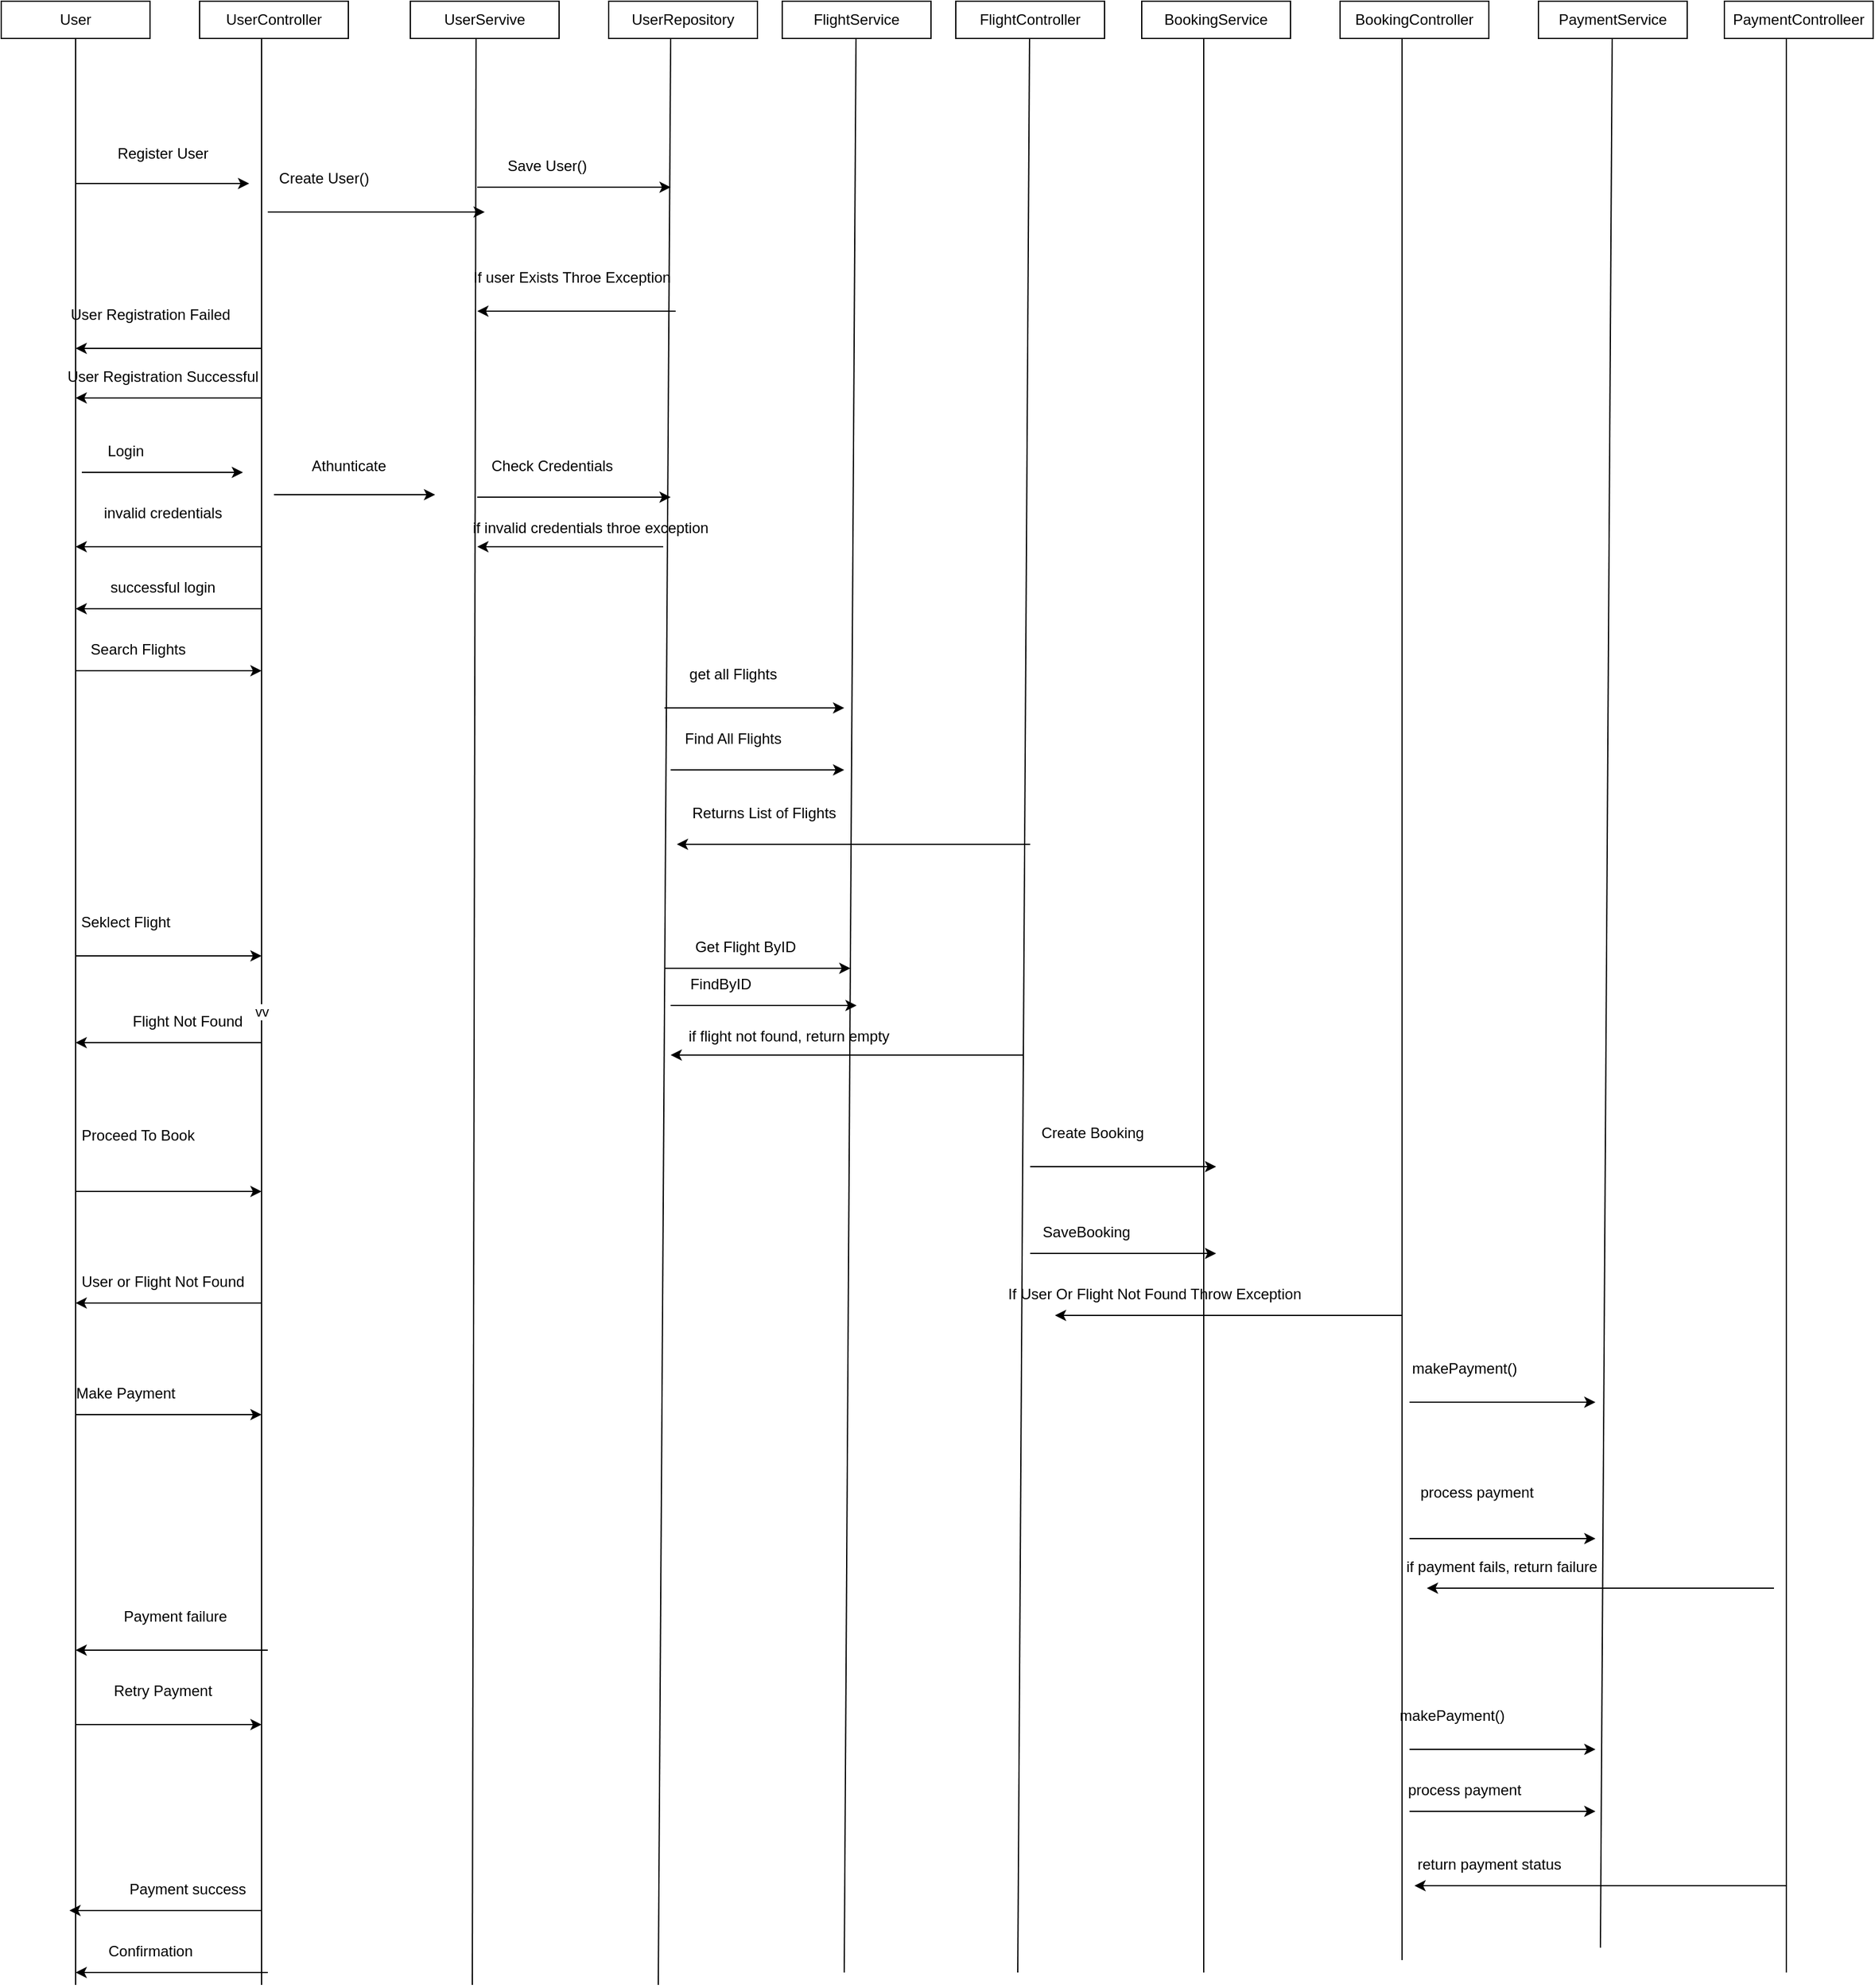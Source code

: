 <mxfile version="24.6.3" type="device">
  <diagram name="Page-1" id="tT5Ipw2HwErVwvldb5kj">
    <mxGraphModel dx="1290" dy="1691" grid="1" gridSize="10" guides="1" tooltips="1" connect="1" arrows="1" fold="1" page="1" pageScale="1" pageWidth="827" pageHeight="1169" math="0" shadow="0">
      <root>
        <mxCell id="0" />
        <mxCell id="1" parent="0" />
        <mxCell id="feQ73xQbz-p39PmRA1JL-1" value="User" style="rounded=0;whiteSpace=wrap;html=1;" vertex="1" parent="1">
          <mxGeometry x="30" y="-680" width="120" height="30" as="geometry" />
        </mxCell>
        <mxCell id="feQ73xQbz-p39PmRA1JL-2" value="UserController" style="rounded=0;whiteSpace=wrap;html=1;" vertex="1" parent="1">
          <mxGeometry x="190" y="-680" width="120" height="30" as="geometry" />
        </mxCell>
        <mxCell id="feQ73xQbz-p39PmRA1JL-3" value="UserServive" style="rounded=0;whiteSpace=wrap;html=1;" vertex="1" parent="1">
          <mxGeometry x="360" y="-680" width="120" height="30" as="geometry" />
        </mxCell>
        <mxCell id="feQ73xQbz-p39PmRA1JL-4" value="UserRepository" style="rounded=0;whiteSpace=wrap;html=1;" vertex="1" parent="1">
          <mxGeometry x="520" y="-680" width="120" height="30" as="geometry" />
        </mxCell>
        <mxCell id="feQ73xQbz-p39PmRA1JL-5" value="FlightService" style="rounded=0;whiteSpace=wrap;html=1;" vertex="1" parent="1">
          <mxGeometry x="660" y="-680" width="120" height="30" as="geometry" />
        </mxCell>
        <mxCell id="feQ73xQbz-p39PmRA1JL-6" value="FlightController" style="rounded=0;whiteSpace=wrap;html=1;" vertex="1" parent="1">
          <mxGeometry x="800" y="-680" width="120" height="30" as="geometry" />
        </mxCell>
        <mxCell id="feQ73xQbz-p39PmRA1JL-7" value="" style="endArrow=none;html=1;rounded=0;entryX=0.5;entryY=1;entryDx=0;entryDy=0;" edge="1" parent="1" target="feQ73xQbz-p39PmRA1JL-1">
          <mxGeometry width="50" height="50" relative="1" as="geometry">
            <mxPoint x="90" y="920" as="sourcePoint" />
            <mxPoint x="90" y="-580" as="targetPoint" />
          </mxGeometry>
        </mxCell>
        <mxCell id="feQ73xQbz-p39PmRA1JL-8" value="" style="endArrow=none;html=1;rounded=0;entryX=0.5;entryY=1;entryDx=0;entryDy=0;" edge="1" parent="1">
          <mxGeometry width="50" height="50" relative="1" as="geometry">
            <mxPoint x="560" y="920" as="sourcePoint" />
            <mxPoint x="570" y="-650" as="targetPoint" />
          </mxGeometry>
        </mxCell>
        <mxCell id="feQ73xQbz-p39PmRA1JL-9" value="" style="endArrow=none;html=1;rounded=0;entryX=0.5;entryY=1;entryDx=0;entryDy=0;" edge="1" parent="1">
          <mxGeometry width="50" height="50" relative="1" as="geometry">
            <mxPoint x="410" y="920" as="sourcePoint" />
            <mxPoint x="413" y="-650" as="targetPoint" />
          </mxGeometry>
        </mxCell>
        <mxCell id="feQ73xQbz-p39PmRA1JL-10" value="vv&lt;span style=&quot;color: rgba(0, 0, 0, 0); font-family: monospace; font-size: 0px; text-align: start; background-color: rgb(251, 251, 251);&quot;&gt;%3CmxGraphModel%3E%3Croot%3E%3CmxCell%20id%3D%220%22%2F%3E%3CmxCell%20id%3D%221%22%20parent%3D%220%22%2F%3E%3CmxCell%20id%3D%222%22%20value%3D%22%22%20style%3D%22endArrow%3Dnone%3Bhtml%3D1%3Brounded%3D0%3BentryX%3D0.5%3BentryY%3D1%3BentryDx%3D0%3BentryDy%3D0%3B%22%20edge%3D%221%22%20parent%3D%221%22%3E%3CmxGeometry%20width%3D%2250%22%20height%3D%2250%22%20relative%3D%221%22%20as%3D%22geometry%22%3E%3CmxPoint%20x%3D%2290%22%20y%3D%2216.8%22%20as%3D%22sourcePoint%22%2F%3E%3CmxPoint%20x%3D%2290%22%20y%3D%22-650%22%20as%3D%22targetPoint%22%2F%3E%3C%2FmxGeometry%3E%3C%2FmxCell%3E%3C%2Froot%3E%3C%2FmxGraphModel%3E&lt;/span&gt;&lt;span style=&quot;color: rgba(0, 0, 0, 0); font-family: monospace; font-size: 0px; text-align: start; background-color: rgb(251, 251, 251);&quot;&gt;%3CmxGraphModel%3E%3Croot%3E%3CmxCell%20id%3D%220%22%2F%3E%3CmxCell%20id%3D%221%22%20parent%3D%220%22%2F%3E%3CmxCell%20id%3D%222%22%20value%3D%22%22%20style%3D%22endArrow%3Dnone%3Bhtml%3D1%3Brounded%3D0%3BentryX%3D0.5%3BentryY%3D1%3BentryDx%3D0%3BentryDy%3D0%3B%22%20edge%3D%221%22%20parent%3D%221%22%3E%3CmxGeometry%20width%3D%2250%22%20height%3D%2250%22%20relative%3D%221%22%20as%3D%22geometry%22%3E%3CmxPoint%20x%3D%2290%22%20y%3D%2216.8%22%20as%3D%22sourcePoint%22%2F%3E%3CmxPoint%20x%3D%2290%22%20y%3D%22-650%22%20as%3D%22targetPoint%22%2F%3E%3C%2FmxGeometry%3E%3C%2FmxCell%3E%3C%2Froot%3E%3C%2FmxGraphModel%3E&lt;/span&gt;&lt;span style=&quot;color: rgba(0, 0, 0, 0); font-family: monospace; font-size: 0px; text-align: start; background-color: rgb(251, 251, 251);&quot;&gt;%3CmxGraphModel%3E%3Croot%3E%3CmxCell%20id%3D%220%22%2F%3E%3CmxCell%20id%3D%221%22%20parent%3D%220%22%2F%3E%3CmxCell%20id%3D%222%22%20value%3D%22%22%20style%3D%22endArrow%3Dnone%3Bhtml%3D1%3Brounded%3D0%3BentryX%3D0.5%3BentryY%3D1%3BentryDx%3D0%3BentryDy%3D0%3B%22%20edge%3D%221%22%20parent%3D%221%22%3E%3CmxGeometry%20width%3D%2250%22%20height%3D%2250%22%20relative%3D%221%22%20as%3D%22geometry%22%3E%3CmxPoint%20x%3D%2290%22%20y%3D%2216.8%22%20as%3D%22sourcePoint%22%2F%3E%3CmxPoint%20x%3D%2290%22%20y%3D%22-650%22%20as%3D%22targetPoint%22%2F%3E%3C%2FmxGeometry%3E%3C%2FmxCell%3E%3C%2Froot%3E%3C%2FmxGraphModel%3E&lt;/span&gt;&lt;span style=&quot;color: rgba(0, 0, 0, 0); font-family: monospace; font-size: 0px; text-align: start; background-color: rgb(251, 251, 251);&quot;&gt;%3CmxGraphModel%3E%3Croot%3E%3CmxCell%20id%3D%220%22%2F%3E%3CmxCell%20id%3D%221%22%20parent%3D%220%22%2F%3E%3CmxCell%20id%3D%222%22%20value%3D%22%22%20style%3D%22endArrow%3Dnone%3Bhtml%3D1%3Brounded%3D0%3BentryX%3D0.5%3BentryY%3D1%3BentryDx%3D0%3BentryDy%3D0%3B%22%20edge%3D%221%22%20parent%3D%221%22%3E%3CmxGeometry%20width%3D%2250%22%20height%3D%2250%22%20relative%3D%221%22%20as%3D%22geometry%22%3E%3CmxPoint%20x%3D%2290%22%20y%3D%2216.8%22%20as%3D%22sourcePoint%22%2F%3E%3CmxPoint%20x%3D%2290%22%20y%3D%22-650%22%20as%3D%22targetPoint%22%2F%3E%3C%2FmxGeometry%3E%3C%2FmxCell%3E%3C%2Froot%3E%3C%2FmxGraphModel%3E&lt;/span&gt;&lt;span style=&quot;color: rgba(0, 0, 0, 0); font-family: monospace; font-size: 0px; text-align: start; background-color: rgb(251, 251, 251);&quot;&gt;%3CmxGraphModel%3E%3Croot%3E%3CmxCell%20id%3D%220%22%2F%3E%3CmxCell%20id%3D%221%22%20parent%3D%220%22%2F%3E%3CmxCell%20id%3D%222%22%20value%3D%22%22%20style%3D%22endArrow%3Dnone%3Bhtml%3D1%3Brounded%3D0%3BentryX%3D0.5%3BentryY%3D1%3BentryDx%3D0%3BentryDy%3D0%3B%22%20edge%3D%221%22%20parent%3D%221%22%3E%3CmxGeometry%20width%3D%2250%22%20height%3D%2250%22%20relative%3D%221%22%20as%3D%22geometry%22%3E%3CmxPoint%20x%3D%2290%22%20y%3D%2216.8%22%20as%3D%22sourcePoint%22%2F%3E%3CmxPoint%20x%3D%2290%22%20y%3D%22-650%22%20as%3D%22targetPoint%22%2F%3E%3C%2FmxGeometry%3E%3C%2FmxCell%3E%3C%2Froot%3E%3C%2FmxGraphModel%3E&lt;/span&gt;" style="endArrow=none;html=1;rounded=0;entryX=0.5;entryY=1;entryDx=0;entryDy=0;" edge="1" parent="1">
          <mxGeometry width="50" height="50" relative="1" as="geometry">
            <mxPoint x="240" y="920" as="sourcePoint" />
            <mxPoint x="240" y="-650" as="targetPoint" />
          </mxGeometry>
        </mxCell>
        <mxCell id="feQ73xQbz-p39PmRA1JL-11" value="" style="endArrow=none;html=1;rounded=0;entryX=0.5;entryY=1;entryDx=0;entryDy=0;" edge="1" parent="1">
          <mxGeometry width="50" height="50" relative="1" as="geometry">
            <mxPoint x="850" y="910" as="sourcePoint" />
            <mxPoint x="859.5" y="-650" as="targetPoint" />
          </mxGeometry>
        </mxCell>
        <mxCell id="feQ73xQbz-p39PmRA1JL-12" value="" style="endArrow=none;html=1;rounded=0;entryX=0.5;entryY=1;entryDx=0;entryDy=0;" edge="1" parent="1">
          <mxGeometry width="50" height="50" relative="1" as="geometry">
            <mxPoint x="710" y="910" as="sourcePoint" />
            <mxPoint x="719.5" y="-650" as="targetPoint" />
          </mxGeometry>
        </mxCell>
        <mxCell id="feQ73xQbz-p39PmRA1JL-13" value="" style="endArrow=classic;html=1;rounded=0;" edge="1" parent="1">
          <mxGeometry width="50" height="50" relative="1" as="geometry">
            <mxPoint x="95" y="-300" as="sourcePoint" />
            <mxPoint x="225" y="-300" as="targetPoint" />
          </mxGeometry>
        </mxCell>
        <mxCell id="feQ73xQbz-p39PmRA1JL-14" value="" style="endArrow=classic;html=1;rounded=0;" edge="1" parent="1">
          <mxGeometry width="50" height="50" relative="1" as="geometry">
            <mxPoint x="90" y="-533" as="sourcePoint" />
            <mxPoint x="230" y="-533" as="targetPoint" />
          </mxGeometry>
        </mxCell>
        <mxCell id="feQ73xQbz-p39PmRA1JL-15" value="" style="endArrow=classic;html=1;rounded=0;" edge="1" parent="1">
          <mxGeometry width="50" height="50" relative="1" as="geometry">
            <mxPoint x="414" y="-530" as="sourcePoint" />
            <mxPoint x="570" y="-530" as="targetPoint" />
          </mxGeometry>
        </mxCell>
        <mxCell id="feQ73xQbz-p39PmRA1JL-16" value="" style="endArrow=classic;html=1;rounded=0;" edge="1" parent="1">
          <mxGeometry width="50" height="50" relative="1" as="geometry">
            <mxPoint x="565" y="-110" as="sourcePoint" />
            <mxPoint x="710" y="-110" as="targetPoint" />
          </mxGeometry>
        </mxCell>
        <mxCell id="feQ73xQbz-p39PmRA1JL-17" value="" style="endArrow=classic;html=1;rounded=0;" edge="1" parent="1">
          <mxGeometry width="50" height="50" relative="1" as="geometry">
            <mxPoint x="90" y="90" as="sourcePoint" />
            <mxPoint x="240" y="90" as="targetPoint" />
          </mxGeometry>
        </mxCell>
        <mxCell id="feQ73xQbz-p39PmRA1JL-18" value="" style="endArrow=classic;html=1;rounded=0;" edge="1" parent="1">
          <mxGeometry width="50" height="50" relative="1" as="geometry">
            <mxPoint x="245" y="-510" as="sourcePoint" />
            <mxPoint x="420" y="-510" as="targetPoint" />
          </mxGeometry>
        </mxCell>
        <mxCell id="feQ73xQbz-p39PmRA1JL-19" value="" style="endArrow=classic;html=1;rounded=0;" edge="1" parent="1">
          <mxGeometry width="50" height="50" relative="1" as="geometry">
            <mxPoint x="90" y="-140" as="sourcePoint" />
            <mxPoint x="240" y="-140" as="targetPoint" />
          </mxGeometry>
        </mxCell>
        <mxCell id="feQ73xQbz-p39PmRA1JL-21" value="" style="endArrow=classic;html=1;rounded=0;" edge="1" parent="1">
          <mxGeometry width="50" height="50" relative="1" as="geometry">
            <mxPoint x="250" y="-282" as="sourcePoint" />
            <mxPoint x="380" y="-282" as="targetPoint" />
          </mxGeometry>
        </mxCell>
        <mxCell id="feQ73xQbz-p39PmRA1JL-22" value="" style="endArrow=classic;html=1;rounded=0;" edge="1" parent="1">
          <mxGeometry width="50" height="50" relative="1" as="geometry">
            <mxPoint x="574" y="-430" as="sourcePoint" />
            <mxPoint x="414" y="-430" as="targetPoint" />
          </mxGeometry>
        </mxCell>
        <mxCell id="feQ73xQbz-p39PmRA1JL-23" value="" style="endArrow=classic;html=1;rounded=0;" edge="1" parent="1">
          <mxGeometry width="50" height="50" relative="1" as="geometry">
            <mxPoint x="564" y="-240" as="sourcePoint" />
            <mxPoint x="414" y="-240" as="targetPoint" />
          </mxGeometry>
        </mxCell>
        <mxCell id="feQ73xQbz-p39PmRA1JL-24" value="" style="endArrow=classic;html=1;rounded=0;" edge="1" parent="1">
          <mxGeometry width="50" height="50" relative="1" as="geometry">
            <mxPoint x="240" y="160" as="sourcePoint" />
            <mxPoint x="90" y="160" as="targetPoint" />
          </mxGeometry>
        </mxCell>
        <mxCell id="feQ73xQbz-p39PmRA1JL-25" value="Register User" style="text;html=1;align=center;verticalAlign=middle;resizable=0;points=[];autosize=1;strokeColor=none;fillColor=none;" vertex="1" parent="1">
          <mxGeometry x="110" y="-572" width="100" height="30" as="geometry" />
        </mxCell>
        <mxCell id="feQ73xQbz-p39PmRA1JL-26" value="Create User()" style="text;html=1;align=center;verticalAlign=middle;resizable=0;points=[];autosize=1;strokeColor=none;fillColor=none;" vertex="1" parent="1">
          <mxGeometry x="240" y="-552" width="100" height="30" as="geometry" />
        </mxCell>
        <mxCell id="feQ73xQbz-p39PmRA1JL-27" value="Save User()" style="text;html=1;align=center;verticalAlign=middle;resizable=0;points=[];autosize=1;strokeColor=none;fillColor=none;" vertex="1" parent="1">
          <mxGeometry x="425" y="-562" width="90" height="30" as="geometry" />
        </mxCell>
        <mxCell id="feQ73xQbz-p39PmRA1JL-28" value="If user Exists Throe Exception" style="text;html=1;align=center;verticalAlign=middle;resizable=0;points=[];autosize=1;strokeColor=none;fillColor=none;" vertex="1" parent="1">
          <mxGeometry x="400" y="-472" width="180" height="30" as="geometry" />
        </mxCell>
        <mxCell id="feQ73xQbz-p39PmRA1JL-29" value="" style="endArrow=classic;html=1;rounded=0;" edge="1" parent="1">
          <mxGeometry width="50" height="50" relative="1" as="geometry">
            <mxPoint x="240" y="-400" as="sourcePoint" />
            <mxPoint x="90" y="-400" as="targetPoint" />
          </mxGeometry>
        </mxCell>
        <mxCell id="feQ73xQbz-p39PmRA1JL-30" value="User Registration Failed" style="text;html=1;align=center;verticalAlign=middle;resizable=0;points=[];autosize=1;strokeColor=none;fillColor=none;" vertex="1" parent="1">
          <mxGeometry x="75" y="-442" width="150" height="30" as="geometry" />
        </mxCell>
        <mxCell id="feQ73xQbz-p39PmRA1JL-31" value="" style="endArrow=classic;html=1;rounded=0;" edge="1" parent="1">
          <mxGeometry width="50" height="50" relative="1" as="geometry">
            <mxPoint x="240" y="-360" as="sourcePoint" />
            <mxPoint x="90" y="-360" as="targetPoint" />
          </mxGeometry>
        </mxCell>
        <mxCell id="feQ73xQbz-p39PmRA1JL-32" value="User Registration Successful" style="text;html=1;align=center;verticalAlign=middle;resizable=0;points=[];autosize=1;strokeColor=none;fillColor=none;" vertex="1" parent="1">
          <mxGeometry x="70" y="-392" width="180" height="30" as="geometry" />
        </mxCell>
        <mxCell id="feQ73xQbz-p39PmRA1JL-33" value="Login" style="text;html=1;align=center;verticalAlign=middle;resizable=0;points=[];autosize=1;strokeColor=none;fillColor=none;" vertex="1" parent="1">
          <mxGeometry x="105" y="-332" width="50" height="30" as="geometry" />
        </mxCell>
        <mxCell id="feQ73xQbz-p39PmRA1JL-34" value="Athunticate" style="text;html=1;align=center;verticalAlign=middle;resizable=0;points=[];autosize=1;strokeColor=none;fillColor=none;" vertex="1" parent="1">
          <mxGeometry x="270" y="-320" width="80" height="30" as="geometry" />
        </mxCell>
        <mxCell id="feQ73xQbz-p39PmRA1JL-35" value="Check Credentials" style="text;html=1;align=center;verticalAlign=middle;resizable=0;points=[];autosize=1;strokeColor=none;fillColor=none;" vertex="1" parent="1">
          <mxGeometry x="414" y="-320" width="120" height="30" as="geometry" />
        </mxCell>
        <mxCell id="feQ73xQbz-p39PmRA1JL-36" value="if invalid credentials throe exception" style="text;html=1;align=center;verticalAlign=middle;resizable=0;points=[];autosize=1;strokeColor=none;fillColor=none;" vertex="1" parent="1">
          <mxGeometry x="400" y="-270" width="210" height="30" as="geometry" />
        </mxCell>
        <mxCell id="feQ73xQbz-p39PmRA1JL-37" value="" style="endArrow=classic;html=1;rounded=0;" edge="1" parent="1">
          <mxGeometry width="50" height="50" relative="1" as="geometry">
            <mxPoint x="240" y="-240" as="sourcePoint" />
            <mxPoint x="90" y="-240" as="targetPoint" />
          </mxGeometry>
        </mxCell>
        <mxCell id="feQ73xQbz-p39PmRA1JL-38" value="invalid credentials" style="text;html=1;align=center;verticalAlign=middle;resizable=0;points=[];autosize=1;strokeColor=none;fillColor=none;" vertex="1" parent="1">
          <mxGeometry x="100" y="-282" width="120" height="30" as="geometry" />
        </mxCell>
        <mxCell id="feQ73xQbz-p39PmRA1JL-39" value="" style="endArrow=classic;html=1;rounded=0;" edge="1" parent="1">
          <mxGeometry width="50" height="50" relative="1" as="geometry">
            <mxPoint x="240" y="-190" as="sourcePoint" />
            <mxPoint x="90" y="-190" as="targetPoint" />
          </mxGeometry>
        </mxCell>
        <mxCell id="feQ73xQbz-p39PmRA1JL-40" value="successful login" style="text;html=1;align=center;verticalAlign=middle;resizable=0;points=[];autosize=1;strokeColor=none;fillColor=none;" vertex="1" parent="1">
          <mxGeometry x="105" y="-222" width="110" height="30" as="geometry" />
        </mxCell>
        <mxCell id="feQ73xQbz-p39PmRA1JL-41" value="Search Flights" style="text;html=1;align=center;verticalAlign=middle;resizable=0;points=[];autosize=1;strokeColor=none;fillColor=none;" vertex="1" parent="1">
          <mxGeometry x="90" y="-172" width="100" height="30" as="geometry" />
        </mxCell>
        <mxCell id="feQ73xQbz-p39PmRA1JL-42" value="get all Flights" style="text;html=1;align=center;verticalAlign=middle;resizable=0;points=[];autosize=1;strokeColor=none;fillColor=none;" vertex="1" parent="1">
          <mxGeometry x="575" y="-152" width="90" height="30" as="geometry" />
        </mxCell>
        <mxCell id="feQ73xQbz-p39PmRA1JL-43" value="" style="endArrow=classic;html=1;rounded=0;" edge="1" parent="1">
          <mxGeometry width="50" height="50" relative="1" as="geometry">
            <mxPoint x="860" as="sourcePoint" />
            <mxPoint x="575" as="targetPoint" />
          </mxGeometry>
        </mxCell>
        <mxCell id="feQ73xQbz-p39PmRA1JL-44" value="" style="endArrow=classic;html=1;rounded=0;" edge="1" parent="1">
          <mxGeometry width="50" height="50" relative="1" as="geometry">
            <mxPoint x="570" y="-60" as="sourcePoint" />
            <mxPoint x="710" y="-60" as="targetPoint" />
          </mxGeometry>
        </mxCell>
        <mxCell id="feQ73xQbz-p39PmRA1JL-46" value="Find All Flights" style="text;html=1;align=center;verticalAlign=middle;resizable=0;points=[];autosize=1;strokeColor=none;fillColor=none;" vertex="1" parent="1">
          <mxGeometry x="570" y="-100" width="100" height="30" as="geometry" />
        </mxCell>
        <mxCell id="feQ73xQbz-p39PmRA1JL-47" value="Returns List of Flights" style="text;html=1;align=center;verticalAlign=middle;resizable=0;points=[];autosize=1;strokeColor=none;fillColor=none;" vertex="1" parent="1">
          <mxGeometry x="575" y="-40" width="140" height="30" as="geometry" />
        </mxCell>
        <mxCell id="feQ73xQbz-p39PmRA1JL-48" value="Seklect Flight" style="text;html=1;align=center;verticalAlign=middle;resizable=0;points=[];autosize=1;strokeColor=none;fillColor=none;" vertex="1" parent="1">
          <mxGeometry x="80" y="48" width="100" height="30" as="geometry" />
        </mxCell>
        <mxCell id="feQ73xQbz-p39PmRA1JL-49" value="" style="endArrow=classic;html=1;rounded=0;" edge="1" parent="1">
          <mxGeometry width="50" height="50" relative="1" as="geometry">
            <mxPoint x="565" y="100" as="sourcePoint" />
            <mxPoint x="715" y="100" as="targetPoint" />
          </mxGeometry>
        </mxCell>
        <mxCell id="feQ73xQbz-p39PmRA1JL-50" value="" style="endArrow=classic;html=1;rounded=0;" edge="1" parent="1">
          <mxGeometry width="50" height="50" relative="1" as="geometry">
            <mxPoint x="570" y="130" as="sourcePoint" />
            <mxPoint x="720" y="130" as="targetPoint" />
          </mxGeometry>
        </mxCell>
        <mxCell id="feQ73xQbz-p39PmRA1JL-52" value="" style="endArrow=classic;html=1;rounded=0;" edge="1" parent="1">
          <mxGeometry width="50" height="50" relative="1" as="geometry">
            <mxPoint x="90" y="280" as="sourcePoint" />
            <mxPoint x="240" y="280" as="targetPoint" />
          </mxGeometry>
        </mxCell>
        <mxCell id="feQ73xQbz-p39PmRA1JL-53" value="Get Flight ByID" style="text;html=1;align=center;verticalAlign=middle;resizable=0;points=[];autosize=1;strokeColor=none;fillColor=none;" vertex="1" parent="1">
          <mxGeometry x="580" y="68" width="100" height="30" as="geometry" />
        </mxCell>
        <mxCell id="feQ73xQbz-p39PmRA1JL-54" value="FindByID" style="text;html=1;align=center;verticalAlign=middle;resizable=0;points=[];autosize=1;strokeColor=none;fillColor=none;" vertex="1" parent="1">
          <mxGeometry x="575" y="98" width="70" height="30" as="geometry" />
        </mxCell>
        <mxCell id="feQ73xQbz-p39PmRA1JL-55" value="if flight not found, return empty" style="text;html=1;align=center;verticalAlign=middle;resizable=0;points=[];autosize=1;strokeColor=none;fillColor=none;" vertex="1" parent="1">
          <mxGeometry x="570" y="140" width="190" height="30" as="geometry" />
        </mxCell>
        <mxCell id="feQ73xQbz-p39PmRA1JL-57" value="Flight Not Found" style="text;html=1;align=center;verticalAlign=middle;resizable=0;points=[];autosize=1;strokeColor=none;fillColor=none;" vertex="1" parent="1">
          <mxGeometry x="125" y="128" width="110" height="30" as="geometry" />
        </mxCell>
        <mxCell id="feQ73xQbz-p39PmRA1JL-58" value="BookingService" style="rounded=0;whiteSpace=wrap;html=1;" vertex="1" parent="1">
          <mxGeometry x="950" y="-680" width="120" height="30" as="geometry" />
        </mxCell>
        <mxCell id="feQ73xQbz-p39PmRA1JL-59" value="BookingController" style="rounded=0;whiteSpace=wrap;html=1;" vertex="1" parent="1">
          <mxGeometry x="1110" y="-680" width="120" height="30" as="geometry" />
        </mxCell>
        <mxCell id="feQ73xQbz-p39PmRA1JL-60" value="" style="endArrow=none;html=1;rounded=0;entryX=0.5;entryY=1;entryDx=0;entryDy=0;" edge="1" parent="1">
          <mxGeometry width="50" height="50" relative="1" as="geometry">
            <mxPoint x="1000" y="910" as="sourcePoint" />
            <mxPoint x="1000" y="-650" as="targetPoint" />
          </mxGeometry>
        </mxCell>
        <mxCell id="feQ73xQbz-p39PmRA1JL-61" value="" style="endArrow=none;html=1;rounded=0;entryX=0.5;entryY=1;entryDx=0;entryDy=0;" edge="1" parent="1">
          <mxGeometry width="50" height="50" relative="1" as="geometry">
            <mxPoint x="1160" y="900" as="sourcePoint" />
            <mxPoint x="1160" y="-650" as="targetPoint" />
          </mxGeometry>
        </mxCell>
        <mxCell id="feQ73xQbz-p39PmRA1JL-62" value="Proceed To Book" style="text;html=1;align=center;verticalAlign=middle;resizable=0;points=[];autosize=1;strokeColor=none;fillColor=none;" vertex="1" parent="1">
          <mxGeometry x="85" y="220" width="110" height="30" as="geometry" />
        </mxCell>
        <mxCell id="feQ73xQbz-p39PmRA1JL-63" value="" style="endArrow=classic;html=1;rounded=0;" edge="1" parent="1">
          <mxGeometry width="50" height="50" relative="1" as="geometry">
            <mxPoint x="860" y="260" as="sourcePoint" />
            <mxPoint x="1010" y="260" as="targetPoint" />
          </mxGeometry>
        </mxCell>
        <mxCell id="feQ73xQbz-p39PmRA1JL-64" value="Create Booking" style="text;html=1;align=center;verticalAlign=middle;resizable=0;points=[];autosize=1;strokeColor=none;fillColor=none;" vertex="1" parent="1">
          <mxGeometry x="855" y="218" width="110" height="30" as="geometry" />
        </mxCell>
        <mxCell id="feQ73xQbz-p39PmRA1JL-65" value="" style="endArrow=classic;html=1;rounded=0;" edge="1" parent="1">
          <mxGeometry width="50" height="50" relative="1" as="geometry">
            <mxPoint x="860" y="330" as="sourcePoint" />
            <mxPoint x="1010" y="330" as="targetPoint" />
          </mxGeometry>
        </mxCell>
        <mxCell id="feQ73xQbz-p39PmRA1JL-66" value="SaveBooking" style="text;html=1;align=center;verticalAlign=middle;resizable=0;points=[];autosize=1;strokeColor=none;fillColor=none;" vertex="1" parent="1">
          <mxGeometry x="860" y="298" width="90" height="30" as="geometry" />
        </mxCell>
        <mxCell id="feQ73xQbz-p39PmRA1JL-67" value="" style="endArrow=classic;html=1;rounded=0;" edge="1" parent="1">
          <mxGeometry width="50" height="50" relative="1" as="geometry">
            <mxPoint x="1160" y="380" as="sourcePoint" />
            <mxPoint x="880" y="380" as="targetPoint" />
          </mxGeometry>
        </mxCell>
        <mxCell id="feQ73xQbz-p39PmRA1JL-68" value="If User Or Flight Not Found Throw Exception" style="text;html=1;align=center;verticalAlign=middle;resizable=0;points=[];autosize=1;strokeColor=none;fillColor=none;" vertex="1" parent="1">
          <mxGeometry x="830" y="348" width="260" height="30" as="geometry" />
        </mxCell>
        <mxCell id="feQ73xQbz-p39PmRA1JL-69" value="" style="endArrow=classic;html=1;rounded=0;" edge="1" parent="1">
          <mxGeometry width="50" height="50" relative="1" as="geometry">
            <mxPoint x="240" y="370" as="sourcePoint" />
            <mxPoint x="90" y="370" as="targetPoint" />
          </mxGeometry>
        </mxCell>
        <mxCell id="feQ73xQbz-p39PmRA1JL-70" value="User or Flight Not Found" style="text;html=1;align=center;verticalAlign=middle;resizable=0;points=[];autosize=1;strokeColor=none;fillColor=none;" vertex="1" parent="1">
          <mxGeometry x="85" y="338" width="150" height="30" as="geometry" />
        </mxCell>
        <mxCell id="feQ73xQbz-p39PmRA1JL-71" value="PaymentService" style="rounded=0;whiteSpace=wrap;html=1;" vertex="1" parent="1">
          <mxGeometry x="1270" y="-680" width="120" height="30" as="geometry" />
        </mxCell>
        <mxCell id="feQ73xQbz-p39PmRA1JL-72" value="PaymentControlleer" style="rounded=0;whiteSpace=wrap;html=1;" vertex="1" parent="1">
          <mxGeometry x="1420" y="-680" width="120" height="30" as="geometry" />
        </mxCell>
        <mxCell id="feQ73xQbz-p39PmRA1JL-73" value="" style="endArrow=none;html=1;rounded=0;entryX=0.5;entryY=1;entryDx=0;entryDy=0;" edge="1" parent="1">
          <mxGeometry width="50" height="50" relative="1" as="geometry">
            <mxPoint x="1320" y="890" as="sourcePoint" />
            <mxPoint x="1329.5" y="-650" as="targetPoint" />
          </mxGeometry>
        </mxCell>
        <mxCell id="feQ73xQbz-p39PmRA1JL-74" value="" style="endArrow=none;html=1;rounded=0;entryX=0.5;entryY=1;entryDx=0;entryDy=0;" edge="1" parent="1">
          <mxGeometry width="50" height="50" relative="1" as="geometry">
            <mxPoint x="1470" y="910" as="sourcePoint" />
            <mxPoint x="1470" y="-650" as="targetPoint" />
          </mxGeometry>
        </mxCell>
        <mxCell id="feQ73xQbz-p39PmRA1JL-75" value="" style="endArrow=classic;html=1;rounded=0;" edge="1" parent="1">
          <mxGeometry width="50" height="50" relative="1" as="geometry">
            <mxPoint x="90" y="460" as="sourcePoint" />
            <mxPoint x="240" y="460" as="targetPoint" />
          </mxGeometry>
        </mxCell>
        <mxCell id="feQ73xQbz-p39PmRA1JL-76" value="" style="endArrow=classic;html=1;rounded=0;" edge="1" parent="1">
          <mxGeometry width="50" height="50" relative="1" as="geometry">
            <mxPoint x="1166" y="450" as="sourcePoint" />
            <mxPoint x="1316" y="450" as="targetPoint" />
          </mxGeometry>
        </mxCell>
        <mxCell id="feQ73xQbz-p39PmRA1JL-77" value="" style="endArrow=classic;html=1;rounded=0;" edge="1" parent="1">
          <mxGeometry width="50" height="50" relative="1" as="geometry">
            <mxPoint x="1166" y="560" as="sourcePoint" />
            <mxPoint x="1316" y="560" as="targetPoint" />
          </mxGeometry>
        </mxCell>
        <mxCell id="feQ73xQbz-p39PmRA1JL-78" value="" style="endArrow=classic;html=1;rounded=0;" edge="1" parent="1">
          <mxGeometry width="50" height="50" relative="1" as="geometry">
            <mxPoint x="1460" y="600" as="sourcePoint" />
            <mxPoint x="1180" y="600" as="targetPoint" />
          </mxGeometry>
        </mxCell>
        <mxCell id="feQ73xQbz-p39PmRA1JL-80" value="" style="endArrow=classic;html=1;rounded=0;" edge="1" parent="1">
          <mxGeometry width="50" height="50" relative="1" as="geometry">
            <mxPoint x="245" y="650" as="sourcePoint" />
            <mxPoint x="90" y="650" as="targetPoint" />
          </mxGeometry>
        </mxCell>
        <mxCell id="feQ73xQbz-p39PmRA1JL-81" value="" style="endArrow=classic;html=1;rounded=0;" edge="1" parent="1">
          <mxGeometry width="50" height="50" relative="1" as="geometry">
            <mxPoint x="90" y="710" as="sourcePoint" />
            <mxPoint x="240" y="710" as="targetPoint" />
          </mxGeometry>
        </mxCell>
        <mxCell id="feQ73xQbz-p39PmRA1JL-82" value="" style="endArrow=classic;html=1;rounded=0;" edge="1" parent="1">
          <mxGeometry width="50" height="50" relative="1" as="geometry">
            <mxPoint x="1166" y="730" as="sourcePoint" />
            <mxPoint x="1316" y="730" as="targetPoint" />
          </mxGeometry>
        </mxCell>
        <mxCell id="feQ73xQbz-p39PmRA1JL-83" value="" style="endArrow=classic;html=1;rounded=0;" edge="1" parent="1">
          <mxGeometry width="50" height="50" relative="1" as="geometry">
            <mxPoint x="1166" y="780" as="sourcePoint" />
            <mxPoint x="1316" y="780" as="targetPoint" />
          </mxGeometry>
        </mxCell>
        <mxCell id="feQ73xQbz-p39PmRA1JL-84" value="" style="endArrow=classic;html=1;rounded=0;" edge="1" parent="1">
          <mxGeometry width="50" height="50" relative="1" as="geometry">
            <mxPoint x="1470" y="840" as="sourcePoint" />
            <mxPoint x="1170" y="840" as="targetPoint" />
          </mxGeometry>
        </mxCell>
        <mxCell id="feQ73xQbz-p39PmRA1JL-85" value="" style="endArrow=classic;html=1;rounded=0;" edge="1" parent="1">
          <mxGeometry width="50" height="50" relative="1" as="geometry">
            <mxPoint x="240" y="860" as="sourcePoint" />
            <mxPoint x="85" y="860" as="targetPoint" />
          </mxGeometry>
        </mxCell>
        <mxCell id="feQ73xQbz-p39PmRA1JL-86" value="" style="endArrow=classic;html=1;rounded=0;" edge="1" parent="1">
          <mxGeometry width="50" height="50" relative="1" as="geometry">
            <mxPoint x="245" y="910" as="sourcePoint" />
            <mxPoint x="90" y="910" as="targetPoint" />
          </mxGeometry>
        </mxCell>
        <mxCell id="feQ73xQbz-p39PmRA1JL-87" value="Make Payment" style="text;html=1;align=center;verticalAlign=middle;resizable=0;points=[];autosize=1;strokeColor=none;fillColor=none;" vertex="1" parent="1">
          <mxGeometry x="80" y="428" width="100" height="30" as="geometry" />
        </mxCell>
        <mxCell id="feQ73xQbz-p39PmRA1JL-88" value="Payment failure" style="text;html=1;align=center;verticalAlign=middle;resizable=0;points=[];autosize=1;strokeColor=none;fillColor=none;" vertex="1" parent="1">
          <mxGeometry x="115" y="608" width="110" height="30" as="geometry" />
        </mxCell>
        <mxCell id="feQ73xQbz-p39PmRA1JL-89" value="Retry Payment " style="text;html=1;align=center;verticalAlign=middle;resizable=0;points=[];autosize=1;strokeColor=none;fillColor=none;" vertex="1" parent="1">
          <mxGeometry x="110" y="668" width="100" height="30" as="geometry" />
        </mxCell>
        <mxCell id="feQ73xQbz-p39PmRA1JL-90" value="Payment success" style="text;html=1;align=center;verticalAlign=middle;resizable=0;points=[];autosize=1;strokeColor=none;fillColor=none;" vertex="1" parent="1">
          <mxGeometry x="120" y="828" width="120" height="30" as="geometry" />
        </mxCell>
        <mxCell id="feQ73xQbz-p39PmRA1JL-91" value="Confirmation " style="text;html=1;align=center;verticalAlign=middle;resizable=0;points=[];autosize=1;strokeColor=none;fillColor=none;" vertex="1" parent="1">
          <mxGeometry x="105" y="878" width="90" height="30" as="geometry" />
        </mxCell>
        <mxCell id="feQ73xQbz-p39PmRA1JL-92" value="makePayment() " style="text;html=1;align=center;verticalAlign=middle;resizable=0;points=[];autosize=1;strokeColor=none;fillColor=none;" vertex="1" parent="1">
          <mxGeometry x="1155" y="408" width="110" height="30" as="geometry" />
        </mxCell>
        <mxCell id="feQ73xQbz-p39PmRA1JL-93" value="process payment" style="text;html=1;align=center;verticalAlign=middle;resizable=0;points=[];autosize=1;strokeColor=none;fillColor=none;" vertex="1" parent="1">
          <mxGeometry x="1165" y="508" width="110" height="30" as="geometry" />
        </mxCell>
        <mxCell id="feQ73xQbz-p39PmRA1JL-94" value="if payment fails, return failure" style="text;html=1;align=center;verticalAlign=middle;resizable=0;points=[];autosize=1;strokeColor=none;fillColor=none;" vertex="1" parent="1">
          <mxGeometry x="1150" y="568" width="180" height="30" as="geometry" />
        </mxCell>
        <mxCell id="feQ73xQbz-p39PmRA1JL-95" value="makePayment() " style="text;html=1;align=center;verticalAlign=middle;resizable=0;points=[];autosize=1;strokeColor=none;fillColor=none;" vertex="1" parent="1">
          <mxGeometry x="1145" y="688" width="110" height="30" as="geometry" />
        </mxCell>
        <mxCell id="feQ73xQbz-p39PmRA1JL-96" value="process payment " style="text;html=1;align=center;verticalAlign=middle;resizable=0;points=[];autosize=1;strokeColor=none;fillColor=none;" vertex="1" parent="1">
          <mxGeometry x="1155" y="748" width="110" height="30" as="geometry" />
        </mxCell>
        <mxCell id="feQ73xQbz-p39PmRA1JL-97" value="return payment status" style="text;html=1;align=center;verticalAlign=middle;resizable=0;points=[];autosize=1;strokeColor=none;fillColor=none;" vertex="1" parent="1">
          <mxGeometry x="1160" y="808" width="140" height="30" as="geometry" />
        </mxCell>
        <mxCell id="feQ73xQbz-p39PmRA1JL-98" value="" style="endArrow=classic;html=1;rounded=0;" edge="1" parent="1">
          <mxGeometry width="50" height="50" relative="1" as="geometry">
            <mxPoint x="414" y="-280" as="sourcePoint" />
            <mxPoint x="570" y="-280" as="targetPoint" />
          </mxGeometry>
        </mxCell>
        <mxCell id="feQ73xQbz-p39PmRA1JL-99" value="" style="endArrow=classic;html=1;rounded=0;" edge="1" parent="1">
          <mxGeometry width="50" height="50" relative="1" as="geometry">
            <mxPoint x="855" y="170" as="sourcePoint" />
            <mxPoint x="570" y="170" as="targetPoint" />
          </mxGeometry>
        </mxCell>
      </root>
    </mxGraphModel>
  </diagram>
</mxfile>
